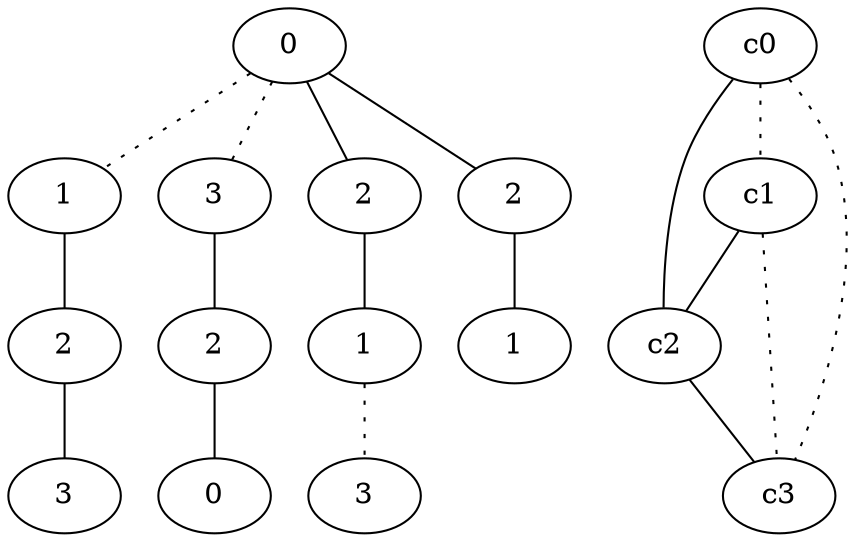 graph {
a0[label=0];
a1[label=1];
a2[label=2];
a3[label=3];
a4[label=3];
a5[label=2];
a6[label=0];
a7[label=2];
a8[label=1];
a9[label=3];
a10[label=2];
a11[label=1];
a0 -- a1 [style=dotted];
a0 -- a4 [style=dotted];
a0 -- a7;
a0 -- a10;
a1 -- a2;
a2 -- a3;
a4 -- a5;
a5 -- a6;
a7 -- a8;
a8 -- a9 [style=dotted];
a10 -- a11;
c0 -- c1 [style=dotted];
c0 -- c2;
c0 -- c3 [style=dotted];
c1 -- c2;
c1 -- c3 [style=dotted];
c2 -- c3;
}
